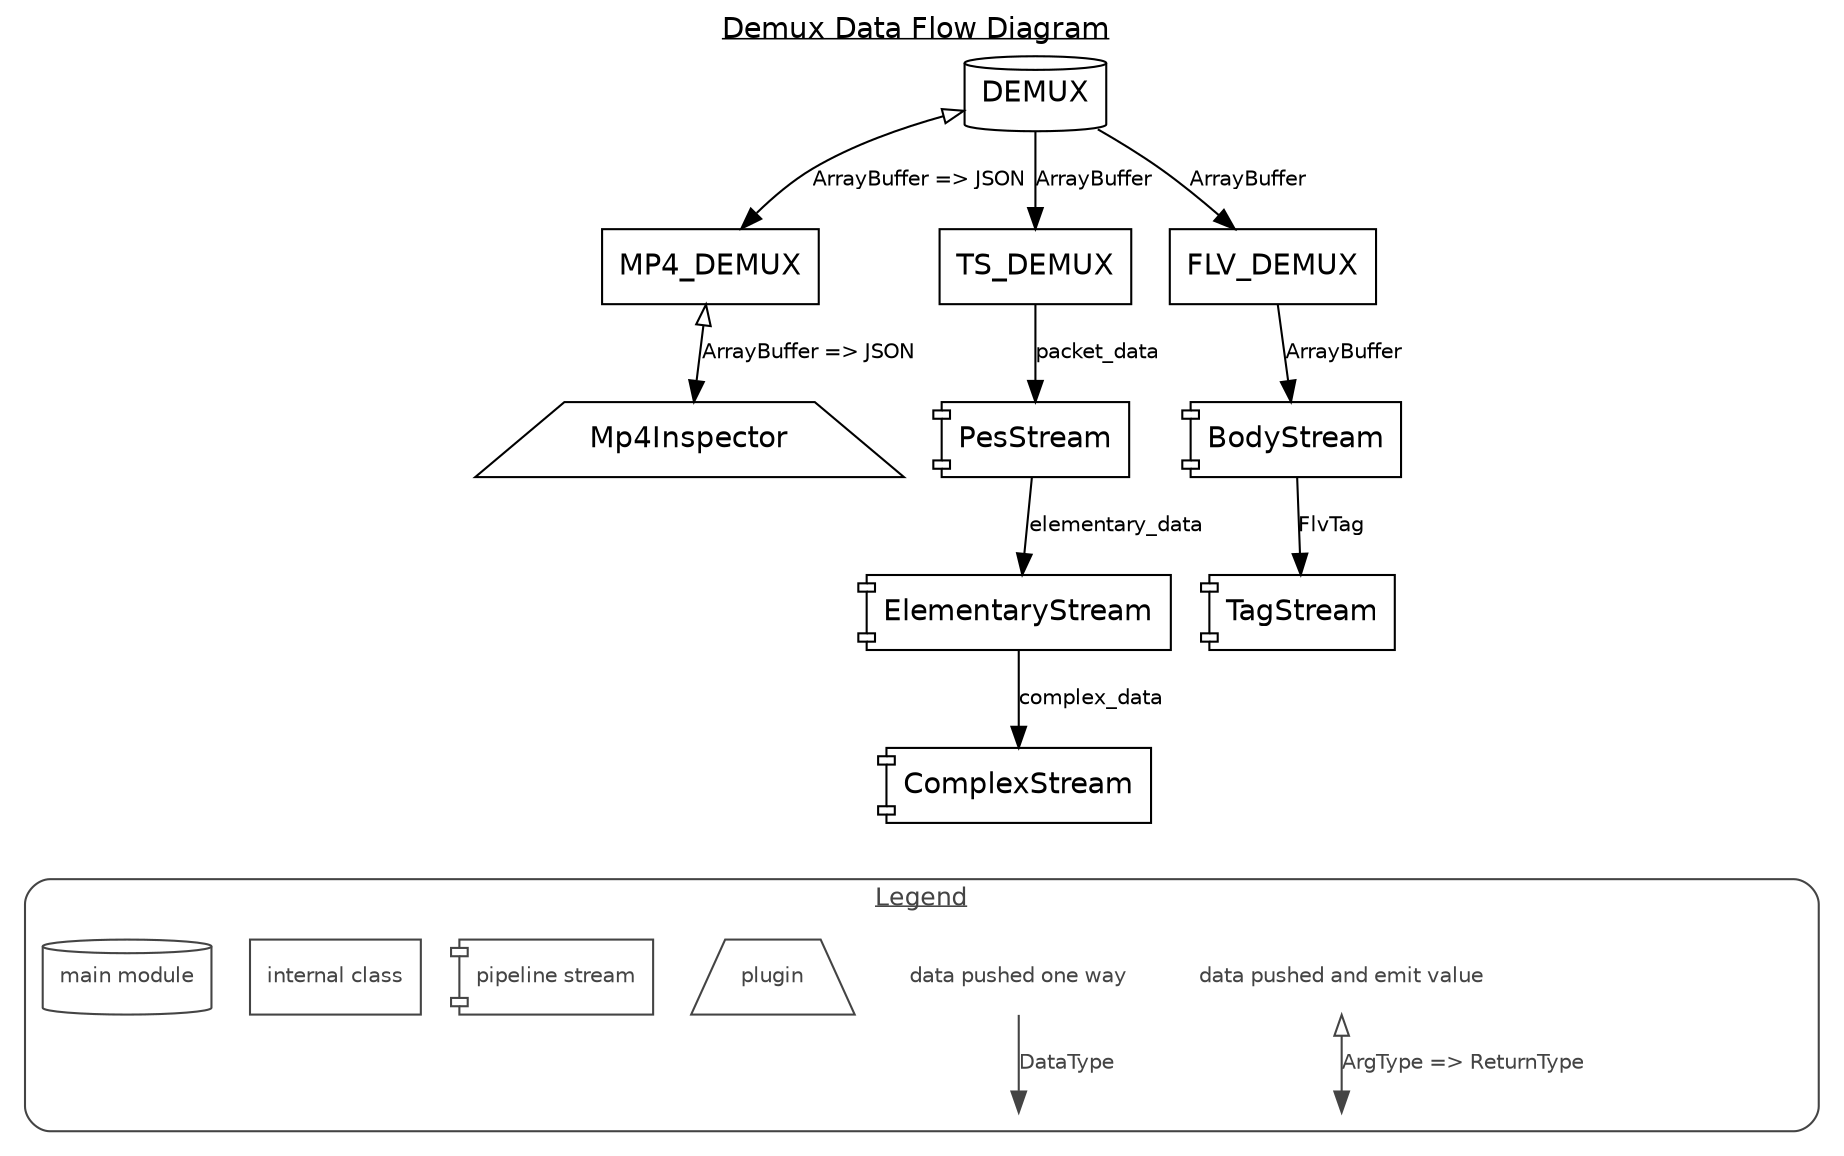# Documentation: https://graphviz.gitlab.io/documentation/
# Generate png with: dot -Tpng -O dataflow.gv


digraph demux {
    label = <<u>Demux Data Flow Diagram</u> <br/>>
    labelloc = t

    graph [fontname = "helvetica"];
    node [fontname = "helvetica", shape = rectangle]
    edge [fontname = "helvetica", fontsize = 10]

    DEMUX [label = "DEMUX" shape = cylinder]
    MP4_DEMUX [shape = rectangle]
    TS_DEMUX [shape = rectangle]
    FLV_DEMUX [shape = rectangle]

    ## TS
    PesStream   [shape = component]
    ElementaryStream  [shape = component]
    ComplexStream  [shape = component]

    ## MP4
    Mp4Inspector  [shape = trapezium]

    ## FLV
    BodyStream  [shape = component]
    TagStream  [shape = component]


    // AVCCodec [shape = component]
    // ADTSCodec [shape = component]

    ####################################################################################################
    DEMUX -> MP4_DEMUX [label = "ArrayBuffer => JSON" dir = both arrowtail = onormal]
    DEMUX -> TS_DEMUX [label = "ArrayBuffer"]
    DEMUX -> FLV_DEMUX [label = "ArrayBuffer"]

    ## TS
    TS_DEMUX -> PesStream [label = "packet_data"]
    PesStream -> ElementaryStream [label = "elementary_data"]
    ElementaryStream -> ComplexStream [label = "complex_data"]

    ## MP4
    MP4_DEMUX -> Mp4Inspector [label = "ArrayBuffer => JSON" dir = both arrowtail = onormal]

    ## FLV
    FLV_DEMUX -> BodyStream [label = "ArrayBuffer"]
    BodyStream -> TagStream [label = "FlvTag"]

    subgraph cluster_legend {
        style = rounded
        color = "#444444"
        label = <<u>Legend</u>>
        fontsize = 12
        fontcolor = "#444444"

        node [shape = plaintext color = "#444444" fontsize = 10 fontcolor = "#444444"]
        edge [color = "#444444" fontcolor = "#444444"]

        blank1 [label = "" fixedsize = true height = 0]
        blank2 [label = "" fixedsize = true height = 0]
        blank3 [label = "" fixedsize = true height = 0]
        blank4 [label = "" fixedsize = true height = 0]

        "data pushed and emit value" -> blank2 [dir = both arrowtail = onormal label = "ArgType => ReturnType"]
        "data pushed one way" -> blank1 [label = "DataType"]

        "plugin" [shape = trapezium]
        "pipeline stream" [shape = component]
        "internal class" [shape = rectangle]
        "main module" [shape = cylinder]
    }

    # Hack to move the legend beneath the main graph:
    ComplexStream -> "data pushed one way" [style = invisible arrowhead = none]
}
